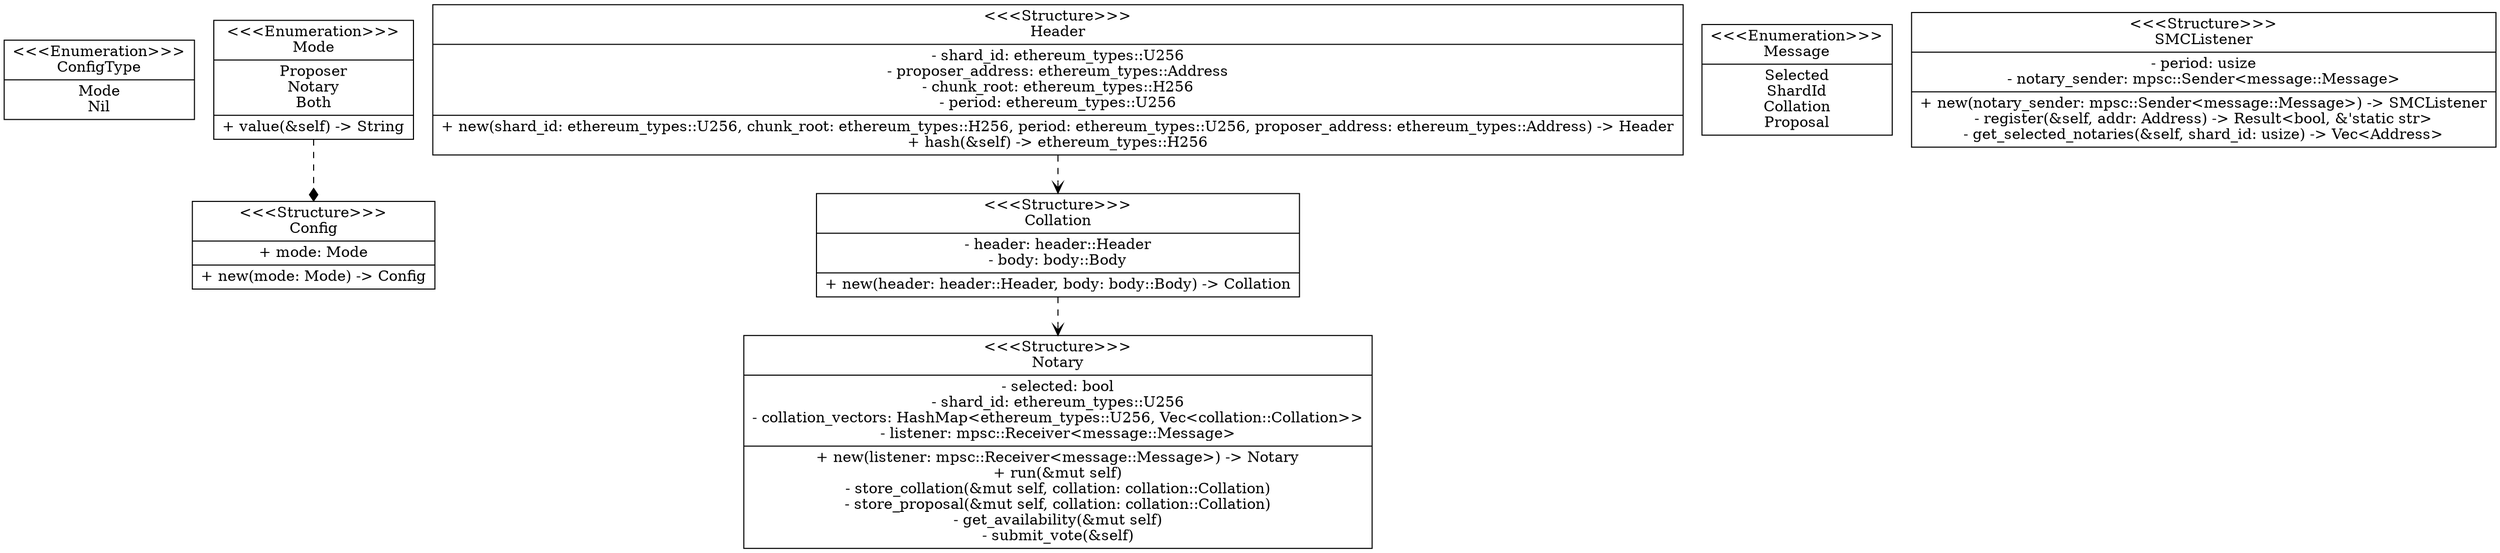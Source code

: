 digraph ml {
    ndConfigType[label="{&lt;&lt;&lt;Enumeration&gt;&gt;&gt;\nConfigType|Mode\nNil}"][shape="record"];
    ndMode[label="{&lt;&lt;&lt;Enumeration&gt;&gt;&gt;\nMode|Proposer\nNotary\nBoth|+ value(&amp;self) -&gt; String}"][shape="record"];
    ndConfig[label="{&lt;&lt;&lt;Structure&gt;&gt;&gt;\nConfig|+ mode: Mode|+ new(mode: Mode) -&gt; Config}"][shape="record"];
    ndCollation[label="{&lt;&lt;&lt;Structure&gt;&gt;&gt;\nCollation|- header: header::Header\n- body: body::Body|+ new(header: header::Header, body: body::Body) -&gt; Collation}"][shape="record"];
    ndHeader[label="{&lt;&lt;&lt;Structure&gt;&gt;&gt;\nHeader|- shard_id: ethereum_types::U256\n- proposer_address: ethereum_types::Address\n- chunk_root: ethereum_types::H256\n- period: ethereum_types::U256|+ new(shard_id: ethereum_types::U256, chunk_root: ethereum_types::H256, period: ethereum_types::U256, proposer_address: ethereum_types::Address) -&gt; Header\n+ hash(&amp;self) -&gt; ethereum_types::H256}"][shape="record"];
    ndMessage[label="{&lt;&lt;&lt;Enumeration&gt;&gt;&gt;\nMessage|Selected\nShardId\nCollation\nProposal}"][shape="record"];
    ndNotary[label="{&lt;&lt;&lt;Structure&gt;&gt;&gt;\nNotary|- selected: bool\n- shard_id: ethereum_types::U256\n- collation_vectors: HashMap&lt;ethereum_types::U256, Vec&lt;collation::Collation&gt;&gt;\n- listener: mpsc::Receiver&lt;message::Message&gt;|+ new(listener: mpsc::Receiver&lt;message::Message&gt;) -&gt; Notary\n+ run(&amp;mut self)\n- store_collation(&amp;mut self, collation: collation::Collation)\n- store_proposal(&amp;mut self, collation: collation::Collation)\n- get_availability(&amp;mut self)\n- submit_vote(&amp;self)}"][shape="record"];
    ndSMCListener[label="{&lt;&lt;&lt;Structure&gt;&gt;&gt;\nSMCListener|- period: usize\n- notary_sender: mpsc::Sender&lt;message::Message&gt;|+ new(notary_sender: mpsc::Sender&lt;message::Message&gt;) -&gt; SMCListener\n- register(&amp;self, addr: Address) -&gt; Result&lt;bool, &amp;\'static str&gt;\n- get_selected_notaries(&amp;self, shard_id: usize) -&gt; Vec&lt;Address&gt;}"][shape="record"];
    ndMode -> ndConfig[label=""][style="dashed"][arrowhead="diamond"];
    ndCollation -> ndNotary[label=""][style="dashed"][arrowhead="vee"];
    ndHeader -> ndCollation[label=""][style="dashed"][arrowhead="vee"];
}
